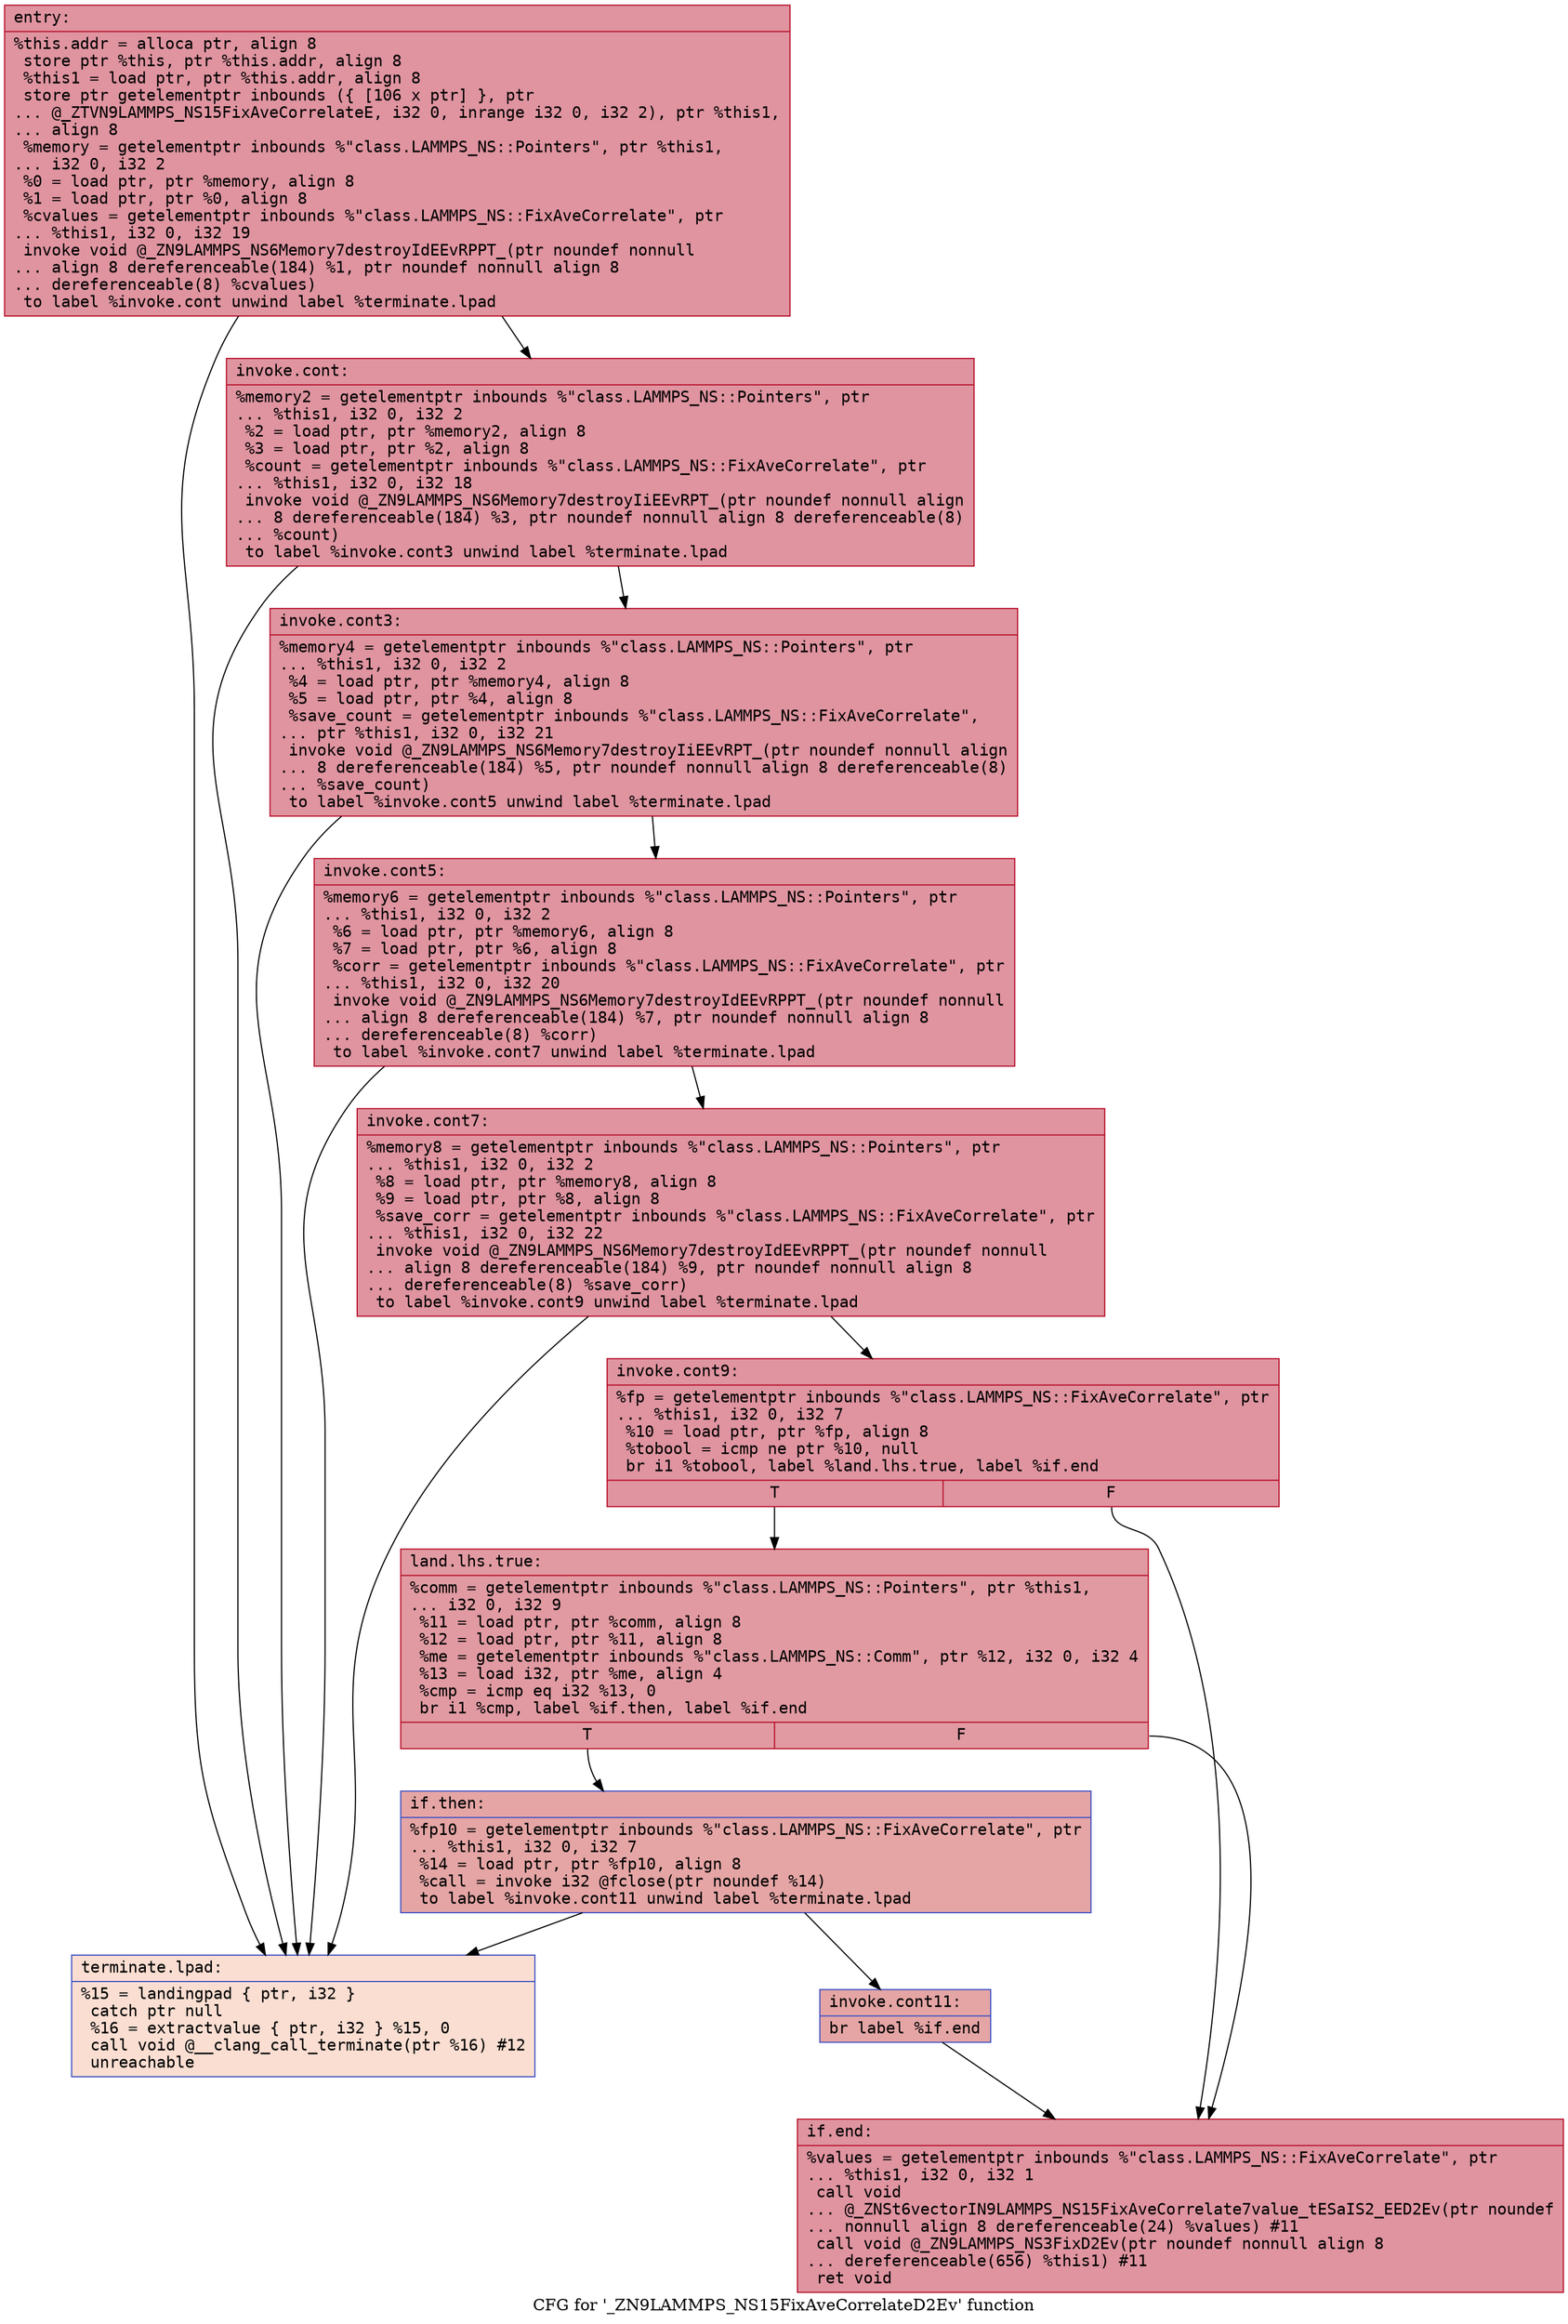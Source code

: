 digraph "CFG for '_ZN9LAMMPS_NS15FixAveCorrelateD2Ev' function" {
	label="CFG for '_ZN9LAMMPS_NS15FixAveCorrelateD2Ev' function";

	Node0x55703a9ca3a0 [shape=record,color="#b70d28ff", style=filled, fillcolor="#b70d2870" fontname="Courier",label="{entry:\l|  %this.addr = alloca ptr, align 8\l  store ptr %this, ptr %this.addr, align 8\l  %this1 = load ptr, ptr %this.addr, align 8\l  store ptr getelementptr inbounds (\{ [106 x ptr] \}, ptr\l... @_ZTVN9LAMMPS_NS15FixAveCorrelateE, i32 0, inrange i32 0, i32 2), ptr %this1,\l... align 8\l  %memory = getelementptr inbounds %\"class.LAMMPS_NS::Pointers\", ptr %this1,\l... i32 0, i32 2\l  %0 = load ptr, ptr %memory, align 8\l  %1 = load ptr, ptr %0, align 8\l  %cvalues = getelementptr inbounds %\"class.LAMMPS_NS::FixAveCorrelate\", ptr\l... %this1, i32 0, i32 19\l  invoke void @_ZN9LAMMPS_NS6Memory7destroyIdEEvRPPT_(ptr noundef nonnull\l... align 8 dereferenceable(184) %1, ptr noundef nonnull align 8\l... dereferenceable(8) %cvalues)\l          to label %invoke.cont unwind label %terminate.lpad\l}"];
	Node0x55703a9ca3a0 -> Node0x55703a9ca820[tooltip="entry -> invoke.cont\nProbability 100.00%" ];
	Node0x55703a9ca3a0 -> Node0x55703a9ca870[tooltip="entry -> terminate.lpad\nProbability 0.00%" ];
	Node0x55703a9ca820 [shape=record,color="#b70d28ff", style=filled, fillcolor="#b70d2870" fontname="Courier",label="{invoke.cont:\l|  %memory2 = getelementptr inbounds %\"class.LAMMPS_NS::Pointers\", ptr\l... %this1, i32 0, i32 2\l  %2 = load ptr, ptr %memory2, align 8\l  %3 = load ptr, ptr %2, align 8\l  %count = getelementptr inbounds %\"class.LAMMPS_NS::FixAveCorrelate\", ptr\l... %this1, i32 0, i32 18\l  invoke void @_ZN9LAMMPS_NS6Memory7destroyIiEEvRPT_(ptr noundef nonnull align\l... 8 dereferenceable(184) %3, ptr noundef nonnull align 8 dereferenceable(8)\l... %count)\l          to label %invoke.cont3 unwind label %terminate.lpad\l}"];
	Node0x55703a9ca820 -> Node0x55703a9cadb0[tooltip="invoke.cont -> invoke.cont3\nProbability 100.00%" ];
	Node0x55703a9ca820 -> Node0x55703a9ca870[tooltip="invoke.cont -> terminate.lpad\nProbability 0.00%" ];
	Node0x55703a9cadb0 [shape=record,color="#b70d28ff", style=filled, fillcolor="#b70d2870" fontname="Courier",label="{invoke.cont3:\l|  %memory4 = getelementptr inbounds %\"class.LAMMPS_NS::Pointers\", ptr\l... %this1, i32 0, i32 2\l  %4 = load ptr, ptr %memory4, align 8\l  %5 = load ptr, ptr %4, align 8\l  %save_count = getelementptr inbounds %\"class.LAMMPS_NS::FixAveCorrelate\",\l... ptr %this1, i32 0, i32 21\l  invoke void @_ZN9LAMMPS_NS6Memory7destroyIiEEvRPT_(ptr noundef nonnull align\l... 8 dereferenceable(184) %5, ptr noundef nonnull align 8 dereferenceable(8)\l... %save_count)\l          to label %invoke.cont5 unwind label %terminate.lpad\l}"];
	Node0x55703a9cadb0 -> Node0x55703a9cb4c0[tooltip="invoke.cont3 -> invoke.cont5\nProbability 100.00%" ];
	Node0x55703a9cadb0 -> Node0x55703a9ca870[tooltip="invoke.cont3 -> terminate.lpad\nProbability 0.00%" ];
	Node0x55703a9cb4c0 [shape=record,color="#b70d28ff", style=filled, fillcolor="#b70d2870" fontname="Courier",label="{invoke.cont5:\l|  %memory6 = getelementptr inbounds %\"class.LAMMPS_NS::Pointers\", ptr\l... %this1, i32 0, i32 2\l  %6 = load ptr, ptr %memory6, align 8\l  %7 = load ptr, ptr %6, align 8\l  %corr = getelementptr inbounds %\"class.LAMMPS_NS::FixAveCorrelate\", ptr\l... %this1, i32 0, i32 20\l  invoke void @_ZN9LAMMPS_NS6Memory7destroyIdEEvRPPT_(ptr noundef nonnull\l... align 8 dereferenceable(184) %7, ptr noundef nonnull align 8\l... dereferenceable(8) %corr)\l          to label %invoke.cont7 unwind label %terminate.lpad\l}"];
	Node0x55703a9cb4c0 -> Node0x55703a9cb960[tooltip="invoke.cont5 -> invoke.cont7\nProbability 100.00%" ];
	Node0x55703a9cb4c0 -> Node0x55703a9ca870[tooltip="invoke.cont5 -> terminate.lpad\nProbability 0.00%" ];
	Node0x55703a9cb960 [shape=record,color="#b70d28ff", style=filled, fillcolor="#b70d2870" fontname="Courier",label="{invoke.cont7:\l|  %memory8 = getelementptr inbounds %\"class.LAMMPS_NS::Pointers\", ptr\l... %this1, i32 0, i32 2\l  %8 = load ptr, ptr %memory8, align 8\l  %9 = load ptr, ptr %8, align 8\l  %save_corr = getelementptr inbounds %\"class.LAMMPS_NS::FixAveCorrelate\", ptr\l... %this1, i32 0, i32 22\l  invoke void @_ZN9LAMMPS_NS6Memory7destroyIdEEvRPPT_(ptr noundef nonnull\l... align 8 dereferenceable(184) %9, ptr noundef nonnull align 8\l... dereferenceable(8) %save_corr)\l          to label %invoke.cont9 unwind label %terminate.lpad\l}"];
	Node0x55703a9cb960 -> Node0x55703a9cbdf0[tooltip="invoke.cont7 -> invoke.cont9\nProbability 100.00%" ];
	Node0x55703a9cb960 -> Node0x55703a9ca870[tooltip="invoke.cont7 -> terminate.lpad\nProbability 0.00%" ];
	Node0x55703a9cbdf0 [shape=record,color="#b70d28ff", style=filled, fillcolor="#b70d2870" fontname="Courier",label="{invoke.cont9:\l|  %fp = getelementptr inbounds %\"class.LAMMPS_NS::FixAveCorrelate\", ptr\l... %this1, i32 0, i32 7\l  %10 = load ptr, ptr %fp, align 8\l  %tobool = icmp ne ptr %10, null\l  br i1 %tobool, label %land.lhs.true, label %if.end\l|{<s0>T|<s1>F}}"];
	Node0x55703a9cbdf0:s0 -> Node0x55703a9cc1e0[tooltip="invoke.cont9 -> land.lhs.true\nProbability 62.50%" ];
	Node0x55703a9cbdf0:s1 -> Node0x55703a9cc230[tooltip="invoke.cont9 -> if.end\nProbability 37.50%" ];
	Node0x55703a9cc1e0 [shape=record,color="#b70d28ff", style=filled, fillcolor="#bb1b2c70" fontname="Courier",label="{land.lhs.true:\l|  %comm = getelementptr inbounds %\"class.LAMMPS_NS::Pointers\", ptr %this1,\l... i32 0, i32 9\l  %11 = load ptr, ptr %comm, align 8\l  %12 = load ptr, ptr %11, align 8\l  %me = getelementptr inbounds %\"class.LAMMPS_NS::Comm\", ptr %12, i32 0, i32 4\l  %13 = load i32, ptr %me, align 4\l  %cmp = icmp eq i32 %13, 0\l  br i1 %cmp, label %if.then, label %if.end\l|{<s0>T|<s1>F}}"];
	Node0x55703a9cc1e0:s0 -> Node0x55703a9cc8c0[tooltip="land.lhs.true -> if.then\nProbability 37.50%" ];
	Node0x55703a9cc1e0:s1 -> Node0x55703a9cc230[tooltip="land.lhs.true -> if.end\nProbability 62.50%" ];
	Node0x55703a9cc8c0 [shape=record,color="#3d50c3ff", style=filled, fillcolor="#c5333470" fontname="Courier",label="{if.then:\l|  %fp10 = getelementptr inbounds %\"class.LAMMPS_NS::FixAveCorrelate\", ptr\l... %this1, i32 0, i32 7\l  %14 = load ptr, ptr %fp10, align 8\l  %call = invoke i32 @fclose(ptr noundef %14)\l          to label %invoke.cont11 unwind label %terminate.lpad\l}"];
	Node0x55703a9cc8c0 -> Node0x55703a9ccb40[tooltip="if.then -> invoke.cont11\nProbability 100.00%" ];
	Node0x55703a9cc8c0 -> Node0x55703a9ca870[tooltip="if.then -> terminate.lpad\nProbability 0.00%" ];
	Node0x55703a9ccb40 [shape=record,color="#3d50c3ff", style=filled, fillcolor="#c5333470" fontname="Courier",label="{invoke.cont11:\l|  br label %if.end\l}"];
	Node0x55703a9ccb40 -> Node0x55703a9cc230[tooltip="invoke.cont11 -> if.end\nProbability 100.00%" ];
	Node0x55703a9cc230 [shape=record,color="#b70d28ff", style=filled, fillcolor="#b70d2870" fontname="Courier",label="{if.end:\l|  %values = getelementptr inbounds %\"class.LAMMPS_NS::FixAveCorrelate\", ptr\l... %this1, i32 0, i32 1\l  call void\l... @_ZNSt6vectorIN9LAMMPS_NS15FixAveCorrelate7value_tESaIS2_EED2Ev(ptr noundef\l... nonnull align 8 dereferenceable(24) %values) #11\l  call void @_ZN9LAMMPS_NS3FixD2Ev(ptr noundef nonnull align 8\l... dereferenceable(656) %this1) #11\l  ret void\l}"];
	Node0x55703a9ca870 [shape=record,color="#3d50c3ff", style=filled, fillcolor="#f7b59970" fontname="Courier",label="{terminate.lpad:\l|  %15 = landingpad \{ ptr, i32 \}\l          catch ptr null\l  %16 = extractvalue \{ ptr, i32 \} %15, 0\l  call void @__clang_call_terminate(ptr %16) #12\l  unreachable\l}"];
}
